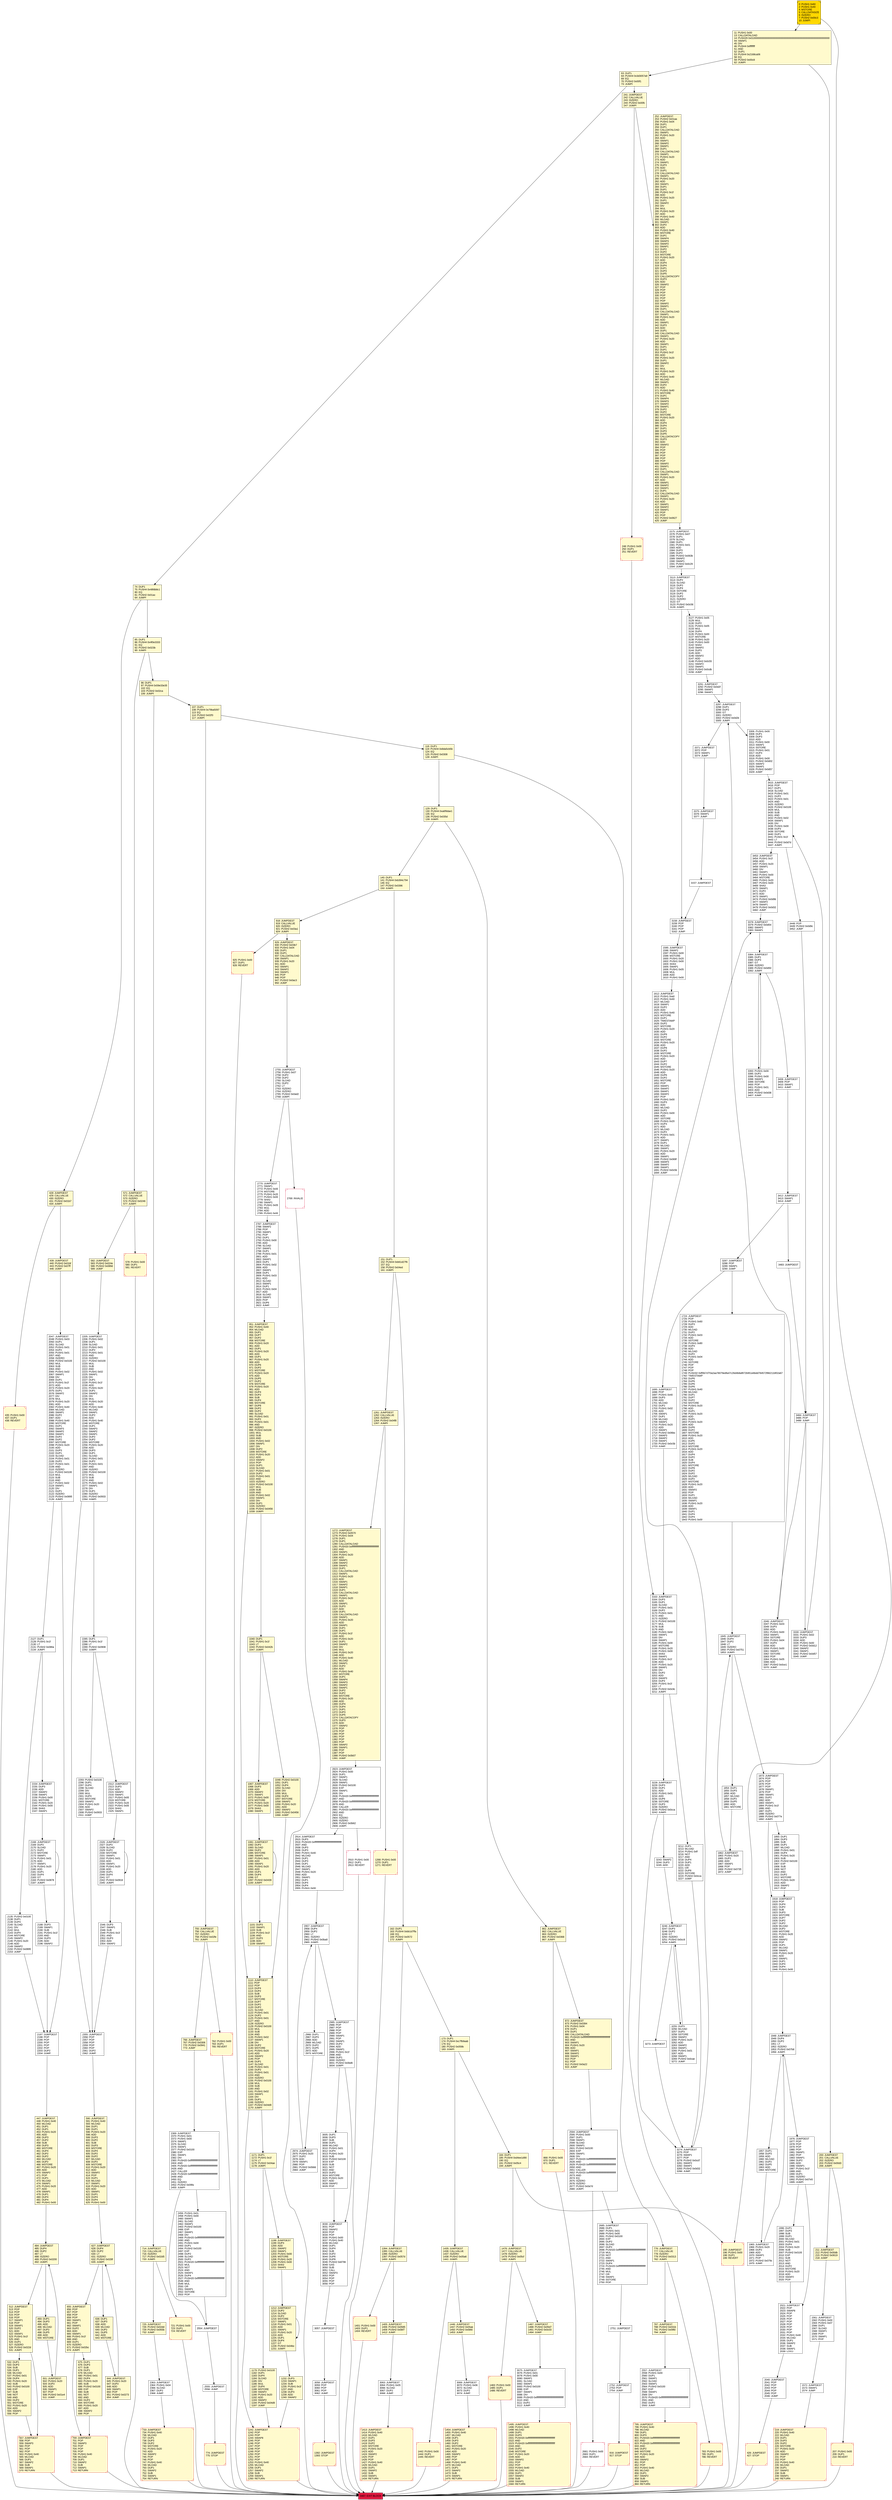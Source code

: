 digraph G {
bgcolor=transparent rankdir=UD;
node [shape=box style=filled color=black fillcolor=white fontname=arial fontcolor=black];
916 [label="916: JUMPDEST\l917: STOP\l" fillcolor=lemonchiffon shape=Msquare color=crimson ];
2456 [label="2456: PUSH1 0x01\l2458: PUSH1 0x00\l2460: SWAP1\l2461: SLOAD\l2462: SWAP1\l2463: PUSH2 0x0100\l2466: EXP\l2467: SWAP1\l2468: DIV\l2469: PUSH20 0xffffffffffffffffffffffffffffffffffffffff\l2490: AND\l2491: PUSH1 0x00\l2493: DUP1\l2494: PUSH2 0x0100\l2497: EXP\l2498: DUP2\l2499: SLOAD\l2500: DUP2\l2501: PUSH20 0xffffffffffffffffffffffffffffffffffffffff\l2522: MUL\l2523: NOT\l2524: AND\l2525: SWAP1\l2526: DUP4\l2527: PUSH20 0xffffffffffffffffffffffffffffffffffffffff\l2548: AND\l2549: MUL\l2550: OR\l2551: SWAP1\l2552: SSTORE\l2553: POP\l" ];
1179 [label="1179: PUSH2 0x0100\l1182: DUP1\l1183: DUP4\l1184: SLOAD\l1185: DIV\l1186: MUL\l1187: DUP4\l1188: MSTORE\l1189: SWAP2\l1190: PUSH1 0x20\l1192: ADD\l1193: SWAP2\l1194: PUSH2 0x04d9\l1197: JUMP\l" fillcolor=lemonchiffon ];
3228 [label="3228: JUMPDEST\l3229: DUP3\l3230: DUP1\l3231: ADD\l3232: PUSH1 0x01\l3234: ADD\l3235: DUP6\l3236: SSTORE\l3237: DUP3\l3238: ISZERO\l3239: PUSH2 0x0cca\l3242: JUMPI\l" ];
3063 [label="3063: JUMPDEST\l3064: PUSH1 0x05\l3066: SLOAD\l3067: DUP2\l3068: JUMP\l" ];
1442 [label="1442: PUSH1 0x00\l1444: DUP1\l1445: REVERT\l" fillcolor=lemonchiffon shape=Msquare color=crimson ];
3273 [label="3273: JUMPDEST\l" ];
2355 [label="2355: JUMPDEST\l2356: POP\l2357: POP\l2358: POP\l2359: POP\l2360: POP\l2361: DUP2\l2362: JUMP\l" ];
3453 [label="3453: JUMPDEST\l3454: PUSH1 0x1f\l3456: ADD\l3457: PUSH1 0x20\l3459: SWAP1\l3460: DIV\l3461: SWAP1\l3462: PUSH1 0x00\l3464: MSTORE\l3465: PUSH1 0x20\l3467: PUSH1 0x00\l3469: SHA3\l3470: SWAP1\l3471: DUP2\l3472: ADD\l3473: SWAP1\l3474: PUSH2 0x0d9b\l3477: SWAP2\l3478: SWAP1\l3479: PUSH2 0x0d32\l3482: JUMP\l" ];
3287 [label="3287: JUMPDEST\l3288: POP\l3289: SWAP1\l3290: JUMP\l" ];
1575 [label="1575: JUMPDEST\l1576: PUSH1 0x07\l1578: DUP1\l1579: SLOAD\l1580: DUP1\l1581: PUSH1 0x01\l1583: ADD\l1584: DUP3\l1585: DUP2\l1586: PUSH2 0x063b\l1589: SWAP2\l1590: SWAP1\l1591: PUSH2 0x0c29\l1594: JUMP\l" ];
2205 [label="2205: JUMPDEST\l2206: PUSH1 0x02\l2208: DUP1\l2209: SLOAD\l2210: PUSH1 0x01\l2212: DUP2\l2213: PUSH1 0x01\l2215: AND\l2216: ISZERO\l2217: PUSH2 0x0100\l2220: MUL\l2221: SUB\l2222: AND\l2223: PUSH1 0x02\l2225: SWAP1\l2226: DIV\l2227: DUP1\l2228: PUSH1 0x1f\l2230: ADD\l2231: PUSH1 0x20\l2233: DUP1\l2234: SWAP2\l2235: DIV\l2236: MUL\l2237: PUSH1 0x20\l2239: ADD\l2240: PUSH1 0x40\l2242: MLOAD\l2243: SWAP1\l2244: DUP2\l2245: ADD\l2246: PUSH1 0x40\l2248: MSTORE\l2249: DUP1\l2250: SWAP3\l2251: SWAP2\l2252: SWAP1\l2253: DUP2\l2254: DUP2\l2255: MSTORE\l2256: PUSH1 0x20\l2258: ADD\l2259: DUP3\l2260: DUP1\l2261: SLOAD\l2262: PUSH1 0x01\l2264: DUP2\l2265: PUSH1 0x01\l2267: AND\l2268: ISZERO\l2269: PUSH2 0x0100\l2272: MUL\l2273: SUB\l2274: AND\l2275: PUSH1 0x02\l2277: SWAP1\l2278: DIV\l2279: DUP1\l2280: ISZERO\l2281: PUSH2 0x0933\l2284: JUMPI\l" ];
447 [label="447: JUMPDEST\l448: PUSH1 0x40\l450: MLOAD\l451: DUP1\l452: DUP1\l453: PUSH1 0x20\l455: ADD\l456: DUP3\l457: DUP2\l458: SUB\l459: DUP3\l460: MSTORE\l461: DUP4\l462: DUP2\l463: DUP2\l464: MLOAD\l465: DUP2\l466: MSTORE\l467: PUSH1 0x20\l469: ADD\l470: SWAP2\l471: POP\l472: DUP1\l473: MLOAD\l474: SWAP1\l475: PUSH1 0x20\l477: ADD\l478: SWAP1\l479: DUP1\l480: DUP4\l481: DUP4\l482: PUSH1 0x00\l" fillcolor=lemonchiffon ];
435 [label="435: PUSH1 0x00\l437: DUP1\l438: REVERT\l" fillcolor=lemonchiffon shape=Msquare color=crimson ];
2312 [label="2312: JUMPDEST\l2313: DUP3\l2314: ADD\l2315: SWAP2\l2316: SWAP1\l2317: PUSH1 0x00\l2319: MSTORE\l2320: PUSH1 0x20\l2322: PUSH1 0x00\l2324: SHA3\l2325: SWAP1\l" ];
2346 [label="2346: DUP3\l2347: SWAP1\l2348: SUB\l2349: PUSH1 0x1f\l2351: AND\l2352: DUP3\l2353: ADD\l2354: SWAP2\l" ];
1272 [label="1272: JUMPDEST\l1273: PUSH2 0x0570\l1276: PUSH1 0x04\l1278: DUP1\l1279: DUP1\l1280: CALLDATALOAD\l1281: PUSH20 0xffffffffffffffffffffffffffffffffffffffff\l1302: AND\l1303: SWAP1\l1304: PUSH1 0x20\l1306: ADD\l1307: SWAP1\l1308: SWAP2\l1309: SWAP1\l1310: DUP1\l1311: CALLDATALOAD\l1312: SWAP1\l1313: PUSH1 0x20\l1315: ADD\l1316: SWAP1\l1317: SWAP2\l1318: SWAP1\l1319: DUP1\l1320: CALLDATALOAD\l1321: SWAP1\l1322: PUSH1 0x20\l1324: ADD\l1325: SWAP1\l1326: DUP3\l1327: ADD\l1328: DUP1\l1329: CALLDATALOAD\l1330: SWAP1\l1331: PUSH1 0x20\l1333: ADD\l1334: SWAP1\l1335: DUP1\l1336: DUP1\l1337: PUSH1 0x1f\l1339: ADD\l1340: PUSH1 0x20\l1342: DUP1\l1343: SWAP2\l1344: DIV\l1345: MUL\l1346: PUSH1 0x20\l1348: ADD\l1349: PUSH1 0x40\l1351: MLOAD\l1352: SWAP1\l1353: DUP2\l1354: ADD\l1355: PUSH1 0x40\l1357: MSTORE\l1358: DUP1\l1359: SWAP4\l1360: SWAP3\l1361: SWAP2\l1362: SWAP1\l1363: DUP2\l1364: DUP2\l1365: MSTORE\l1366: PUSH1 0x20\l1368: ADD\l1369: DUP4\l1370: DUP4\l1371: DUP1\l1372: DUP3\l1373: DUP5\l1374: CALLDATACOPY\l1375: DUP3\l1376: ADD\l1377: SWAP2\l1378: POP\l1379: POP\l1380: POP\l1381: POP\l1382: POP\l1383: POP\l1384: SWAP2\l1385: SWAP1\l1386: POP\l1387: POP\l1388: PUSH2 0x0b07\l1391: JUMP\l" fillcolor=lemonchiffon ];
3058 [label="3058: JUMPDEST\l3059: POP\l3060: POP\l3061: POP\l3062: JUMP\l" ];
2966 [label="2966: DUP1\l2967: DUP3\l2968: ADD\l2969: MLOAD\l2970: DUP2\l2971: DUP5\l2972: ADD\l2973: MSTORE\l" ];
140 [label="140: DUP1\l141: PUSH4 0xb394c794\l146: EQ\l147: PUSH2 0x0396\l150: JUMPI\l" fillcolor=lemonchiffon ];
1948 [label="1948: JUMPDEST\l1949: DUP4\l1950: DUP2\l1951: LT\l1952: ISZERO\l1953: PUSH2 0x07b8\l1956: JUMPI\l" ];
3330 [label="3330: JUMPDEST\l3331: PUSH1 0x02\l3333: DUP3\l3334: ADD\l3335: PUSH1 0x00\l3337: PUSH2 0x0d12\l3340: SWAP2\l3341: SWAP1\l3342: PUSH2 0x0d57\l3345: JUMP\l" ];
1454 [label="1454: JUMPDEST\l1455: PUSH1 0x40\l1457: MLOAD\l1458: DUP1\l1459: DUP3\l1460: DUP2\l1461: MSTORE\l1462: PUSH1 0x20\l1464: ADD\l1465: SWAP2\l1466: POP\l1467: POP\l1468: PUSH1 0x40\l1470: MLOAD\l1471: DUP1\l1472: SWAP2\l1473: SUB\l1474: SWAP1\l1475: RETURN\l" fillcolor=lemonchiffon shape=Msquare color=crimson ];
532 [label="532: DUP1\l533: DUP3\l534: SUB\l535: DUP1\l536: MLOAD\l537: PUSH1 0x01\l539: DUP4\l540: PUSH1 0x20\l542: SUB\l543: PUSH2 0x0100\l546: EXP\l547: SUB\l548: NOT\l549: AND\l550: DUP2\l551: MSTORE\l552: PUSH1 0x20\l554: ADD\l555: SWAP2\l556: POP\l" fillcolor=lemonchiffon ];
2047 [label="2047: JUMPDEST\l2048: PUSH1 0x03\l2050: DUP1\l2051: SLOAD\l2052: PUSH1 0x01\l2054: DUP2\l2055: PUSH1 0x01\l2057: AND\l2058: ISZERO\l2059: PUSH2 0x0100\l2062: MUL\l2063: SUB\l2064: AND\l2065: PUSH1 0x02\l2067: SWAP1\l2068: DIV\l2069: DUP1\l2070: PUSH1 0x1f\l2072: ADD\l2073: PUSH1 0x20\l2075: DUP1\l2076: SWAP2\l2077: DIV\l2078: MUL\l2079: PUSH1 0x20\l2081: ADD\l2082: PUSH1 0x40\l2084: MLOAD\l2085: SWAP1\l2086: DUP2\l2087: ADD\l2088: PUSH1 0x40\l2090: MSTORE\l2091: DUP1\l2092: SWAP3\l2093: SWAP2\l2094: SWAP1\l2095: DUP2\l2096: DUP2\l2097: MSTORE\l2098: PUSH1 0x20\l2100: ADD\l2101: DUP3\l2102: DUP1\l2103: SLOAD\l2104: PUSH1 0x01\l2106: DUP2\l2107: PUSH1 0x01\l2109: AND\l2110: ISZERO\l2111: PUSH2 0x0100\l2114: MUL\l2115: SUB\l2116: AND\l2117: PUSH1 0x02\l2119: SWAP1\l2120: DIV\l2121: DUP1\l2122: ISZERO\l2123: PUSH2 0x0895\l2126: JUMPI\l" ];
1965 [label="1965: JUMPDEST\l1966: PUSH1 0x20\l1968: DUP2\l1969: ADD\l1970: SWAP1\l1971: POP\l1972: PUSH2 0x079c\l1975: JUMP\l" ];
3212 [label="3212: DUP1\l3213: MLOAD\l3214: PUSH1 0xff\l3216: NOT\l3217: AND\l3218: DUP4\l3219: DUP1\l3220: ADD\l3221: OR\l3222: DUP6\l3223: SSTORE\l3224: PUSH2 0x0cca\l3227: JUMP\l" ];
700 [label="700: JUMPDEST\l701: POP\l702: SWAP3\l703: POP\l704: POP\l705: POP\l706: PUSH1 0x40\l708: MLOAD\l709: DUP1\l710: SWAP2\l711: SUB\l712: SWAP1\l713: RETURN\l" fillcolor=lemonchiffon shape=Msquare color=crimson ];
1957 [label="1957: DUP1\l1958: DUP3\l1959: ADD\l1960: MLOAD\l1961: DUP2\l1962: DUP5\l1963: ADD\l1964: MSTORE\l" ];
3243 [label="3243: SWAP2\l3244: DUP3\l3245: ADD\l" ];
1405 [label="1405: JUMPDEST\l1406: PUSH2 0x0585\l1409: PUSH2 0x0bf7\l1412: JUMP\l" fillcolor=lemonchiffon ];
252 [label="252: JUMPDEST\l253: PUSH2 0x01aa\l256: PUSH1 0x04\l258: DUP1\l259: DUP1\l260: CALLDATALOAD\l261: SWAP1\l262: PUSH1 0x20\l264: ADD\l265: SWAP1\l266: SWAP2\l267: SWAP1\l268: DUP1\l269: CALLDATALOAD\l270: SWAP1\l271: PUSH1 0x20\l273: ADD\l274: SWAP1\l275: DUP3\l276: ADD\l277: DUP1\l278: CALLDATALOAD\l279: SWAP1\l280: PUSH1 0x20\l282: ADD\l283: SWAP1\l284: DUP1\l285: DUP1\l286: PUSH1 0x1f\l288: ADD\l289: PUSH1 0x20\l291: DUP1\l292: SWAP2\l293: DIV\l294: MUL\l295: PUSH1 0x20\l297: ADD\l298: PUSH1 0x40\l300: MLOAD\l301: SWAP1\l302: DUP2\l303: ADD\l304: PUSH1 0x40\l306: MSTORE\l307: DUP1\l308: SWAP4\l309: SWAP3\l310: SWAP2\l311: SWAP1\l312: DUP2\l313: DUP2\l314: MSTORE\l315: PUSH1 0x20\l317: ADD\l318: DUP4\l319: DUP4\l320: DUP1\l321: DUP3\l322: DUP5\l323: CALLDATACOPY\l324: DUP3\l325: ADD\l326: SWAP2\l327: POP\l328: POP\l329: POP\l330: POP\l331: POP\l332: POP\l333: SWAP2\l334: SWAP1\l335: DUP1\l336: CALLDATALOAD\l337: SWAP1\l338: PUSH1 0x20\l340: ADD\l341: SWAP1\l342: DUP3\l343: ADD\l344: DUP1\l345: CALLDATALOAD\l346: SWAP1\l347: PUSH1 0x20\l349: ADD\l350: SWAP1\l351: DUP1\l352: DUP1\l353: PUSH1 0x1f\l355: ADD\l356: PUSH1 0x20\l358: DUP1\l359: SWAP2\l360: DIV\l361: MUL\l362: PUSH1 0x20\l364: ADD\l365: PUSH1 0x40\l367: MLOAD\l368: SWAP1\l369: DUP2\l370: ADD\l371: PUSH1 0x40\l373: MSTORE\l374: DUP1\l375: SWAP4\l376: SWAP3\l377: SWAP2\l378: SWAP1\l379: DUP2\l380: DUP2\l381: MSTORE\l382: PUSH1 0x20\l384: ADD\l385: DUP4\l386: DUP4\l387: DUP1\l388: DUP3\l389: DUP5\l390: CALLDATACOPY\l391: DUP3\l392: ADD\l393: SWAP2\l394: POP\l395: POP\l396: POP\l397: POP\l398: POP\l399: POP\l400: SWAP2\l401: SWAP1\l402: DUP1\l403: CALLDATALOAD\l404: SWAP1\l405: PUSH1 0x20\l407: ADD\l408: SWAP1\l409: SWAP2\l410: SWAP1\l411: DUP1\l412: CALLDATALOAD\l413: SWAP1\l414: PUSH1 0x20\l416: ADD\l417: SWAP1\l418: SWAP2\l419: SWAP1\l420: POP\l421: POP\l422: PUSH2 0x0627\l425: JUMP\l" fillcolor=lemonchiffon ];
3274 [label="3274: JUMPDEST\l3275: POP\l3276: SWAP1\l3277: POP\l3278: PUSH2 0x0cd7\l3281: SWAP2\l3282: SWAP1\l3283: PUSH2 0x0d32\l3286: JUMP\l" ];
918 [label="918: JUMPDEST\l919: CALLVALUE\l920: ISZERO\l921: PUSH2 0x03a1\l924: JUMPI\l" fillcolor=lemonchiffon ];
1873 [label="1873: JUMPDEST\l1874: POP\l1875: POP\l1876: POP\l1877: POP\l1878: SWAP1\l1879: POP\l1880: SWAP1\l1881: DUP2\l1882: ADD\l1883: SWAP1\l1884: PUSH1 0x1f\l1886: AND\l1887: DUP1\l1888: ISZERO\l1889: PUSH2 0x077e\l1892: JUMPI\l" ];
1067 [label="1067: JUMPDEST\l1068: DUP3\l1069: ADD\l1070: SWAP2\l1071: SWAP1\l1072: PUSH1 0x00\l1074: MSTORE\l1075: PUSH1 0x20\l1077: PUSH1 0x00\l1079: SHA3\l1080: SWAP1\l" fillcolor=lemonchiffon ];
439 [label="439: JUMPDEST\l440: PUSH2 0x01bf\l443: PUSH2 0x07ff\l446: JUMP\l" fillcolor=lemonchiffon ];
118 [label="118: DUP1\l119: PUSH4 0x8da5cb5b\l124: EQ\l125: PUSH2 0x0308\l128: JUMPI\l" fillcolor=lemonchiffon ];
655 [label="655: JUMPDEST\l656: POP\l657: POP\l658: POP\l659: POP\l660: SWAP1\l661: POP\l662: SWAP1\l663: DUP2\l664: ADD\l665: SWAP1\l666: PUSH1 0x1f\l668: AND\l669: DUP1\l670: ISZERO\l671: PUSH2 0x02bc\l674: JUMPI\l" fillcolor=lemonchiffon ];
1048 [label="1048: PUSH2 0x0100\l1051: DUP1\l1052: DUP4\l1053: SLOAD\l1054: DIV\l1055: MUL\l1056: DUP4\l1057: MSTORE\l1058: SWAP2\l1059: PUSH1 0x20\l1061: ADD\l1062: SWAP2\l1063: PUSH2 0x0456\l1066: JUMP\l" fillcolor=lemonchiffon ];
1413 [label="1413: JUMPDEST\l1414: PUSH1 0x40\l1416: MLOAD\l1417: DUP1\l1418: DUP3\l1419: DUP2\l1420: MSTORE\l1421: PUSH1 0x20\l1423: ADD\l1424: SWAP2\l1425: POP\l1426: POP\l1427: PUSH1 0x40\l1429: MLOAD\l1430: DUP1\l1431: SWAP2\l1432: SUB\l1433: SWAP1\l1434: RETURN\l" fillcolor=lemonchiffon shape=Msquare color=crimson ];
872 [label="872: JUMPDEST\l873: PUSH2 0x0394\l876: PUSH1 0x04\l878: DUP1\l879: DUP1\l880: CALLDATALOAD\l881: PUSH20 0xffffffffffffffffffffffffffffffffffffffff\l902: AND\l903: SWAP1\l904: PUSH1 0x20\l906: ADD\l907: SWAP1\l908: SWAP2\l909: SWAP1\l910: POP\l911: POP\l912: PUSH2 0x0a22\l915: JUMP\l" fillcolor=lemonchiffon ];
2554 [label="2554: JUMPDEST\l" ];
925 [label="925: PUSH1 0x00\l927: DUP1\l928: REVERT\l" fillcolor=lemonchiffon shape=Msquare color=crimson ];
3057 [label="3057: JUMPDEST\l" ];
426 [label="426: JUMPDEST\l427: STOP\l" fillcolor=lemonchiffon shape=Msquare color=crimson ];
3163 [label="3163: JUMPDEST\l3164: DUP3\l3165: DUP1\l3166: SLOAD\l3167: PUSH1 0x01\l3169: DUP2\l3170: PUSH1 0x01\l3172: AND\l3173: ISZERO\l3174: PUSH2 0x0100\l3177: MUL\l3178: SUB\l3179: AND\l3180: PUSH1 0x02\l3182: SWAP1\l3183: DIV\l3184: SWAP1\l3185: PUSH1 0x00\l3187: MSTORE\l3188: PUSH1 0x20\l3190: PUSH1 0x00\l3192: SHA3\l3193: SWAP1\l3194: PUSH1 0x1f\l3196: ADD\l3197: PUSH1 0x20\l3199: SWAP1\l3200: DIV\l3201: DUP2\l3202: ADD\l3203: SWAP3\l3204: DUP3\l3205: PUSH1 0x1f\l3207: LT\l3208: PUSH2 0x0c9c\l3211: JUMPI\l" ];
1724 [label="1724: JUMPDEST\l1725: POP\l1726: PUSH1 0x60\l1728: DUP3\l1729: ADD\l1730: MLOAD\l1731: DUP2\l1732: PUSH1 0x03\l1734: ADD\l1735: SSTORE\l1736: PUSH1 0x80\l1738: DUP3\l1739: ADD\l1740: MLOAD\l1741: DUP2\l1742: PUSH1 0x04\l1744: ADD\l1745: SSTORE\l1746: POP\l1747: POP\l1748: POP\l1749: PUSH32 0xff0b7cf70a2aa78079edfa47c26d4b8af872b951e6bdd784572f86211bf02a67\l1782: TIMESTAMP\l1783: DUP6\l1784: DUP6\l1785: DUP6\l1786: DUP6\l1787: PUSH1 0x40\l1789: MLOAD\l1790: DUP1\l1791: DUP7\l1792: DUP2\l1793: MSTORE\l1794: PUSH1 0x20\l1796: ADD\l1797: DUP1\l1798: PUSH1 0x20\l1800: ADD\l1801: DUP1\l1802: PUSH1 0x20\l1804: ADD\l1805: DUP6\l1806: DUP2\l1807: MSTORE\l1808: PUSH1 0x20\l1810: ADD\l1811: DUP5\l1812: DUP2\l1813: MSTORE\l1814: PUSH1 0x20\l1816: ADD\l1817: DUP4\l1818: DUP2\l1819: SUB\l1820: DUP4\l1821: MSTORE\l1822: DUP8\l1823: DUP2\l1824: DUP2\l1825: MLOAD\l1826: DUP2\l1827: MSTORE\l1828: PUSH1 0x20\l1830: ADD\l1831: SWAP2\l1832: POP\l1833: DUP1\l1834: MLOAD\l1835: SWAP1\l1836: PUSH1 0x20\l1838: ADD\l1839: SWAP1\l1840: DUP1\l1841: DUP4\l1842: DUP4\l1843: PUSH1 0x00\l" ];
725 [label="725: JUMPDEST\l726: PUSH2 0x02dd\l729: PUSH2 0x093b\l732: JUMP\l" fillcolor=lemonchiffon ];
63 [label="63: DUP1\l64: PUSH4 0x3d3057a9\l69: EQ\l70: PUSH2 0x00f1\l73: JUMPI\l" fillcolor=lemonchiffon ];
107 [label="107: DUP1\l108: PUSH4 0x79ba5097\l113: EQ\l114: PUSH2 0x02f3\l117: JUMPI\l" fillcolor=lemonchiffon ];
795 [label="795: JUMPDEST\l796: PUSH1 0x40\l798: MLOAD\l799: DUP1\l800: DUP3\l801: PUSH20 0xffffffffffffffffffffffffffffffffffffffff\l822: AND\l823: PUSH20 0xffffffffffffffffffffffffffffffffffffffff\l844: AND\l845: DUP2\l846: MSTORE\l847: PUSH1 0x20\l849: ADD\l850: SWAP2\l851: POP\l852: POP\l853: PUSH1 0x40\l855: MLOAD\l856: DUP1\l857: SWAP2\l858: SUB\l859: SWAP1\l860: RETURN\l" fillcolor=lemonchiffon shape=Msquare color=crimson ];
2021 [label="2021: JUMPDEST\l2022: POP\l2023: SWAP8\l2024: POP\l2025: POP\l2026: POP\l2027: POP\l2028: POP\l2029: POP\l2030: POP\l2031: POP\l2032: PUSH1 0x40\l2034: MLOAD\l2035: DUP1\l2036: SWAP2\l2037: SUB\l2038: SWAP1\l2039: LOG1\l" ];
3297 [label="3297: JUMPDEST\l3298: DUP1\l3299: DUP3\l3300: GT\l3301: ISZERO\l3302: PUSH2 0x0d2b\l3305: JUMPI\l" ];
2168 [label="2168: JUMPDEST\l2169: DUP2\l2170: SLOAD\l2171: DUP2\l2172: MSTORE\l2173: SWAP1\l2174: PUSH1 0x01\l2176: ADD\l2177: SWAP1\l2178: PUSH1 0x20\l2180: ADD\l2181: DUP1\l2182: DUP4\l2183: GT\l2184: PUSH2 0x0878\l2187: JUMPI\l" ];
3346 [label="3346: JUMPDEST\l3347: PUSH1 0x03\l3349: DUP3\l3350: ADD\l3351: PUSH1 0x00\l3353: SWAP1\l3354: SSTORE\l3355: PUSH1 0x04\l3357: DUP3\l3358: ADD\l3359: PUSH1 0x00\l3361: SWAP1\l3362: SSTORE\l3363: POP\l3364: PUSH1 0x05\l3366: ADD\l3367: PUSH2 0x0ce1\l3370: JUMP\l" ];
1918 [label="1918: JUMPDEST\l1919: POP\l1920: DUP4\l1921: DUP2\l1922: SUB\l1923: DUP3\l1924: MSTORE\l1925: DUP7\l1926: DUP2\l1927: DUP2\l1928: MLOAD\l1929: DUP2\l1930: MSTORE\l1931: PUSH1 0x20\l1933: ADD\l1934: SWAP2\l1935: POP\l1936: DUP1\l1937: MLOAD\l1938: SWAP1\l1939: PUSH1 0x20\l1941: ADD\l1942: SWAP1\l1943: DUP1\l1944: DUP4\l1945: DUP4\l1946: PUSH1 0x00\l" ];
2787 [label="2787: JUMPDEST\l2788: SWAP2\l2789: POP\l2790: SWAP1\l2791: POP\l2792: DUP1\l2793: PUSH1 0x00\l2795: ADD\l2796: SLOAD\l2797: SWAP1\l2798: DUP1\l2799: PUSH1 0x01\l2801: ADD\l2802: SWAP1\l2803: DUP1\l2804: PUSH1 0x02\l2806: ADD\l2807: SWAP1\l2808: DUP1\l2809: PUSH1 0x03\l2811: ADD\l2812: SLOAD\l2813: SWAP1\l2814: DUP1\l2815: PUSH1 0x04\l2817: ADD\l2818: SLOAD\l2819: SWAP1\l2820: POP\l2821: DUP6\l2822: JUMP\l" ];
1171 [label="1171: DUP1\l1172: PUSH1 0x1f\l1174: LT\l1175: PUSH2 0x04ae\l1178: JUMPI\l" fillcolor=lemonchiffon ];
1268 [label="1268: PUSH1 0x00\l1270: DUP1\l1271: REVERT\l" fillcolor=lemonchiffon shape=Msquare color=crimson ];
787 [label="787: JUMPDEST\l788: PUSH2 0x031b\l791: PUSH2 0x09fd\l794: JUMP\l" fillcolor=lemonchiffon ];
3483 [label="3483: JUMPDEST\l" ];
776 [label="776: JUMPDEST\l777: CALLVALUE\l778: ISZERO\l779: PUSH2 0x0313\l782: JUMPI\l" fillcolor=lemonchiffon ];
1561 [label="1561: JUMPDEST\l1562: PUSH1 0x00\l1564: PUSH1 0x07\l1566: DUP1\l1567: SLOAD\l1568: SWAP1\l1569: POP\l1570: SWAP1\l1571: POP\l" ];
501 [label="501: JUMPDEST\l502: PUSH1 0x20\l504: DUP2\l505: ADD\l506: SWAP1\l507: POP\l508: PUSH2 0x01e4\l511: JUMP\l" fillcolor=lemonchiffon ];
248 [label="248: PUSH1 0x00\l250: DUP1\l251: REVERT\l" fillcolor=lemonchiffon shape=Msquare color=crimson ];
762 [label="762: PUSH1 0x00\l764: DUP1\l765: REVERT\l" fillcolor=lemonchiffon shape=Msquare color=crimson ];
766 [label="766: JUMPDEST\l767: PUSH2 0x0306\l770: PUSH2 0x0941\l773: JUMP\l" fillcolor=lemonchiffon ];
0 [label="0: PUSH1 0x60\l2: PUSH1 0x40\l4: MSTORE\l5: CALLDATASIZE\l6: ISZERO\l7: PUSH2 0x00c3\l10: JUMPI\l" fillcolor=lemonchiffon shape=Msquare fillcolor=gold ];
3384 [label="3384: JUMPDEST\l3385: DUP1\l3386: DUP3\l3387: GT\l3388: ISZERO\l3389: PUSH2 0x0d50\l3392: JUMPI\l" ];
1695 [label="1695: JUMPDEST\l1696: POP\l1697: PUSH1 0x40\l1699: DUP3\l1700: ADD\l1701: MLOAD\l1702: DUP2\l1703: PUSH1 0x02\l1705: ADD\l1706: SWAP1\l1707: DUP1\l1708: MLOAD\l1709: SWAP1\l1710: PUSH1 0x20\l1712: ADD\l1713: SWAP1\l1714: PUSH2 0x06bc\l1717: SWAP3\l1718: SWAP2\l1719: SWAP1\l1720: PUSH2 0x0c5b\l1723: JUMP\l" ];
2285 [label="2285: DUP1\l2286: PUSH1 0x1f\l2288: LT\l2289: PUSH2 0x0908\l2292: JUMPI\l" ];
2823 [label="2823: JUMPDEST\l2824: PUSH1 0x00\l2826: DUP1\l2827: SWAP1\l2828: SLOAD\l2829: SWAP1\l2830: PUSH2 0x0100\l2833: EXP\l2834: SWAP1\l2835: DIV\l2836: PUSH20 0xffffffffffffffffffffffffffffffffffffffff\l2857: AND\l2858: PUSH20 0xffffffffffffffffffffffffffffffffffffffff\l2879: AND\l2880: CALLER\l2881: PUSH20 0xffffffffffffffffffffffffffffffffffffffff\l2902: AND\l2903: EQ\l2904: ISZERO\l2905: ISZERO\l2906: PUSH2 0x0b62\l2909: JUMPI\l" ];
211 [label="211: JUMPDEST\l212: PUSH2 0x00db\l215: PUSH2 0x0619\l218: JUMP\l" fillcolor=lemonchiffon ];
219 [label="219: JUMPDEST\l220: PUSH1 0x40\l222: MLOAD\l223: DUP1\l224: DUP3\l225: DUP2\l226: MSTORE\l227: PUSH1 0x20\l229: ADD\l230: SWAP2\l231: POP\l232: POP\l233: PUSH1 0x40\l235: MLOAD\l236: DUP1\l237: SWAP2\l238: SUB\l239: SWAP1\l240: RETURN\l" fillcolor=lemonchiffon shape=Msquare color=crimson ];
1483 [label="1483: PUSH1 0x00\l1485: DUP1\l1486: REVERT\l" fillcolor=lemonchiffon shape=Msquare color=crimson ];
2127 [label="2127: DUP1\l2128: PUSH1 0x1f\l2130: LT\l2131: PUSH2 0x086a\l2134: JUMPI\l" ];
951 [label="951: JUMPDEST\l952: PUSH1 0x40\l954: MLOAD\l955: DUP1\l956: DUP7\l957: DUP2\l958: MSTORE\l959: PUSH1 0x20\l961: ADD\l962: DUP1\l963: PUSH1 0x20\l965: ADD\l966: DUP1\l967: PUSH1 0x20\l969: ADD\l970: DUP6\l971: DUP2\l972: MSTORE\l973: PUSH1 0x20\l975: ADD\l976: DUP5\l977: DUP2\l978: MSTORE\l979: PUSH1 0x20\l981: ADD\l982: DUP4\l983: DUP2\l984: SUB\l985: DUP4\l986: MSTORE\l987: DUP8\l988: DUP2\l989: DUP2\l990: SLOAD\l991: PUSH1 0x01\l993: DUP2\l994: PUSH1 0x01\l996: AND\l997: ISZERO\l998: PUSH2 0x0100\l1001: MUL\l1002: SUB\l1003: AND\l1004: PUSH1 0x02\l1006: SWAP1\l1007: DIV\l1008: DUP2\l1009: MSTORE\l1010: PUSH1 0x20\l1012: ADD\l1013: SWAP2\l1014: POP\l1015: DUP1\l1016: SLOAD\l1017: PUSH1 0x01\l1019: DUP2\l1020: PUSH1 0x01\l1022: AND\l1023: ISZERO\l1024: PUSH2 0x0100\l1027: MUL\l1028: SUB\l1029: AND\l1030: PUSH1 0x02\l1032: SWAP1\l1033: DIV\l1034: DUP1\l1035: ISZERO\l1036: PUSH2 0x0456\l1039: JUMPI\l" fillcolor=lemonchiffon ];
3069 [label="3069: JUMPDEST\l3070: PUSH1 0x06\l3072: SLOAD\l3073: DUP2\l3074: JUMP\l" ];
3255 [label="3255: DUP3\l3256: MLOAD\l3257: DUP3\l3258: SSTORE\l3259: SWAP2\l3260: PUSH1 0x20\l3262: ADD\l3263: SWAP2\l3264: SWAP1\l3265: PUSH1 0x01\l3267: ADD\l3268: SWAP1\l3269: PUSH2 0x0cae\l3272: JUMP\l" ];
207 [label="207: PUSH1 0x00\l209: DUP1\l210: REVERT\l" fillcolor=lemonchiffon shape=Msquare color=crimson ];
733 [label="733: JUMPDEST\l734: PUSH1 0x40\l736: MLOAD\l737: DUP1\l738: DUP3\l739: DUP2\l740: MSTORE\l741: PUSH1 0x20\l743: ADD\l744: SWAP2\l745: POP\l746: POP\l747: PUSH1 0x40\l749: MLOAD\l750: DUP1\l751: SWAP2\l752: SUB\l753: SWAP1\l754: RETURN\l" fillcolor=lemonchiffon shape=Msquare color=crimson ];
1893 [label="1893: DUP1\l1894: DUP3\l1895: SUB\l1896: DUP1\l1897: MLOAD\l1898: PUSH1 0x01\l1900: DUP4\l1901: PUSH1 0x20\l1903: SUB\l1904: PUSH2 0x0100\l1907: EXP\l1908: SUB\l1909: NOT\l1910: AND\l1911: DUP2\l1912: MSTORE\l1913: PUSH1 0x20\l1915: ADD\l1916: SWAP2\l1917: POP\l" ];
2769 [label="2769: INVALID\l" shape=Msquare color=crimson ];
493 [label="493: DUP1\l494: DUP3\l495: ADD\l496: MLOAD\l497: DUP2\l498: DUP5\l499: ADD\l500: MSTORE\l" fillcolor=lemonchiffon ];
721 [label="721: PUSH1 0x00\l723: DUP1\l724: REVERT\l" fillcolor=lemonchiffon shape=Msquare color=crimson ];
2154 [label="2154: JUMPDEST\l2155: DUP3\l2156: ADD\l2157: SWAP2\l2158: SWAP1\l2159: PUSH1 0x00\l2161: MSTORE\l2162: PUSH1 0x20\l2164: PUSH1 0x00\l2166: SHA3\l2167: SWAP1\l" ];
2985 [label="2985: JUMPDEST\l2986: POP\l2987: POP\l2988: POP\l2989: POP\l2990: SWAP1\l2991: POP\l2992: SWAP1\l2993: DUP2\l2994: ADD\l2995: SWAP1\l2996: PUSH1 0x1f\l2998: AND\l2999: DUP1\l3000: ISZERO\l3001: PUSH2 0x0bd6\l3004: JUMPI\l" ];
2685 [label="2685: JUMPDEST\l2686: DUP1\l2687: PUSH1 0x01\l2689: PUSH1 0x00\l2691: PUSH2 0x0100\l2694: EXP\l2695: DUP2\l2696: SLOAD\l2697: DUP2\l2698: PUSH20 0xffffffffffffffffffffffffffffffffffffffff\l2719: MUL\l2720: NOT\l2721: AND\l2722: SWAP1\l2723: DUP4\l2724: PUSH20 0xffffffffffffffffffffffffffffffffffffffff\l2745: AND\l2746: MUL\l2747: OR\l2748: SWAP1\l2749: SSTORE\l2750: POP\l" ];
2751 [label="2751: JUMPDEST\l" ];
1101 [label="1101: DUP3\l1102: SWAP1\l1103: SUB\l1104: PUSH1 0x1f\l1106: AND\l1107: DUP3\l1108: ADD\l1109: SWAP2\l" fillcolor=lemonchiffon ];
3393 [label="3393: PUSH1 0x00\l3395: DUP2\l3396: PUSH1 0x00\l3398: SWAP1\l3399: SSTORE\l3400: POP\l3401: PUSH1 0x01\l3403: ADD\l3404: PUSH2 0x0d38\l3407: JUMP\l" ];
929 [label="929: JUMPDEST\l930: PUSH2 0x03b7\l933: PUSH1 0x04\l935: DUP1\l936: DUP1\l937: CALLDATALOAD\l938: SWAP1\l939: PUSH1 0x20\l941: ADD\l942: SWAP1\l943: SWAP2\l944: SWAP1\l945: POP\l946: POP\l947: PUSH2 0x0ac3\l950: JUMP\l" fillcolor=lemonchiffon ];
3408 [label="3408: JUMPDEST\l3409: POP\l3410: SWAP1\l3411: JUMP\l" ];
1261 [label="1261: JUMPDEST\l1262: CALLVALUE\l1263: ISZERO\l1264: PUSH2 0x04f8\l1267: JUMPI\l" fillcolor=lemonchiffon ];
3378 [label="3378: JUMPDEST\l3379: PUSH2 0x0d54\l3382: SWAP2\l3383: SWAP1\l" ];
1446 [label="1446: JUMPDEST\l1447: PUSH2 0x05ae\l1450: PUSH2 0x0bfd\l1453: JUMP\l" fillcolor=lemonchiffon ];
1495 [label="1495: JUMPDEST\l1496: PUSH1 0x40\l1498: MLOAD\l1499: DUP1\l1500: DUP3\l1501: PUSH20 0xffffffffffffffffffffffffffffffffffffffff\l1522: AND\l1523: PUSH20 0xffffffffffffffffffffffffffffffffffffffff\l1544: AND\l1545: DUP2\l1546: MSTORE\l1547: PUSH1 0x20\l1549: ADD\l1550: SWAP2\l1551: POP\l1552: POP\l1553: PUSH1 0x40\l1555: MLOAD\l1556: DUP1\l1557: SWAP2\l1558: SUB\l1559: SWAP1\l1560: RETURN\l" fillcolor=lemonchiffon shape=Msquare color=crimson ];
714 [label="714: JUMPDEST\l715: CALLVALUE\l716: ISZERO\l717: PUSH2 0x02d5\l720: JUMPI\l" fillcolor=lemonchiffon ];
200 [label="200: JUMPDEST\l201: CALLVALUE\l202: ISZERO\l203: PUSH2 0x00d3\l206: JUMPI\l" fillcolor=lemonchiffon ];
2914 [label="2914: JUMPDEST\l2915: DUP3\l2916: PUSH20 0xffffffffffffffffffffffffffffffffffffffff\l2937: AND\l2938: DUP3\l2939: DUP3\l2940: PUSH1 0x40\l2942: MLOAD\l2943: DUP1\l2944: DUP3\l2945: DUP1\l2946: MLOAD\l2947: SWAP1\l2948: PUSH1 0x20\l2950: ADD\l2951: SWAP1\l2952: DUP1\l2953: DUP4\l2954: DUP4\l2955: PUSH1 0x00\l" ];
3113 [label="3113: JUMPDEST\l3114: DUP2\l3115: SLOAD\l3116: DUP2\l3117: DUP4\l3118: SSTORE\l3119: DUP2\l3120: DUP2\l3121: ISZERO\l3122: GT\l3123: PUSH2 0x0c56\l3126: JUMPI\l" ];
1572 [label="1572: JUMPDEST\l1573: SWAP1\l1574: JUMP\l" ];
774 [label="774: JUMPDEST\l775: STOP\l" fillcolor=lemonchiffon shape=Msquare color=crimson ];
173 [label="173: DUP1\l174: PUSH4 0xc7fb9aab\l179: EQ\l180: PUSH2 0x059b\l183: JUMPI\l" fillcolor=lemonchiffon ];
3415 [label="3415: JUMPDEST\l3416: POP\l3417: DUP1\l3418: SLOAD\l3419: PUSH1 0x01\l3421: DUP2\l3422: PUSH1 0x01\l3424: AND\l3425: ISZERO\l3426: PUSH2 0x0100\l3429: MUL\l3430: SUB\l3431: AND\l3432: PUSH1 0x02\l3434: SWAP1\l3435: DIV\l3436: PUSH1 0x00\l3438: DUP3\l3439: SSTORE\l3440: DUP1\l3441: PUSH1 0x1f\l3443: LT\l3444: PUSH2 0x0d7d\l3447: JUMPI\l" ];
3030 [label="3030: JUMPDEST\l3031: POP\l3032: SWAP2\l3033: POP\l3034: POP\l3035: PUSH1 0x00\l3037: PUSH1 0x40\l3039: MLOAD\l3040: DUP1\l3041: DUP4\l3042: SUB\l3043: DUP2\l3044: DUP6\l3045: DUP8\l3046: PUSH2 0x8796\l3049: GAS\l3050: SUB\l3051: CALL\l3052: SWAP3\l3053: POP\l3054: POP\l3055: POP\l3056: POP\l" ];
3246 [label="3246: JUMPDEST\l3247: DUP3\l3248: DUP2\l3249: GT\l3250: ISZERO\l3251: PUSH2 0x0cc9\l3254: JUMPI\l" ];
3157 [label="3157: JUMPDEST\l" ];
484 [label="484: JUMPDEST\l485: DUP4\l486: DUP2\l487: LT\l488: ISZERO\l489: PUSH2 0x0200\l492: JUMPI\l" fillcolor=lemonchiffon ];
3375 [label="3375: JUMPDEST\l3376: SWAP1\l3377: JUMP\l" ];
11 [label="11: PUSH1 0x00\l13: CALLDATALOAD\l14: PUSH29 0x0100000000000000000000000000000000000000000000000000000000\l44: SWAP1\l45: DIV\l46: PUSH4 0xffffffff\l51: AND\l52: DUP1\l53: PUSH4 0x2168ca06\l58: EQ\l59: PUSH2 0x00c8\l62: JUMPI\l" fillcolor=lemonchiffon ];
3487 [label="3487: EXIT BLOCK\l" fillcolor=crimson ];
3075 [label="3075: JUMPDEST\l3076: PUSH1 0x01\l3078: PUSH1 0x00\l3080: SWAP1\l3081: SLOAD\l3082: SWAP1\l3083: PUSH2 0x0100\l3086: EXP\l3087: SWAP1\l3088: DIV\l3089: PUSH20 0xffffffffffffffffffffffffffffffffffffffff\l3110: AND\l3111: DUP2\l3112: JUMP\l" ];
1487 [label="1487: JUMPDEST\l1488: PUSH2 0x05d7\l1491: PUSH2 0x0c03\l1494: JUMP\l" fillcolor=lemonchiffon ];
2197 [label="2197: JUMPDEST\l2198: POP\l2199: POP\l2200: POP\l2201: POP\l2202: POP\l2203: DUP2\l2204: JUMP\l" ];
3306 [label="3306: PUSH1 0x00\l3308: DUP1\l3309: DUP3\l3310: ADD\l3311: PUSH1 0x00\l3313: SWAP1\l3314: SSTORE\l3315: PUSH1 0x01\l3317: DUP3\l3318: ADD\l3319: PUSH1 0x00\l3321: PUSH2 0x0d02\l3324: SWAP2\l3325: SWAP1\l3326: PUSH2 0x0d57\l3329: JUMP\l" ];
1476 [label="1476: JUMPDEST\l1477: CALLVALUE\l1478: ISZERO\l1479: PUSH2 0x05cf\l1482: JUMPI\l" fillcolor=lemonchiffon ];
1081 [label="1081: JUMPDEST\l1082: DUP2\l1083: SLOAD\l1084: DUP2\l1085: MSTORE\l1086: SWAP1\l1087: PUSH1 0x01\l1089: ADD\l1090: SWAP1\l1091: PUSH1 0x20\l1093: ADD\l1094: DUP1\l1095: DUP4\l1096: GT\l1097: PUSH2 0x0439\l1100: JUMPI\l" fillcolor=lemonchiffon ];
675 [label="675: DUP1\l676: DUP3\l677: SUB\l678: DUP1\l679: MLOAD\l680: PUSH1 0x01\l682: DUP4\l683: PUSH1 0x20\l685: SUB\l686: PUSH2 0x0100\l689: EXP\l690: SUB\l691: NOT\l692: AND\l693: DUP2\l694: MSTORE\l695: PUSH1 0x20\l697: ADD\l698: SWAP2\l699: POP\l" fillcolor=lemonchiffon ];
3127 [label="3127: PUSH1 0x05\l3129: MUL\l3130: DUP2\l3131: PUSH1 0x05\l3133: MUL\l3134: DUP4\l3135: PUSH1 0x00\l3137: MSTORE\l3138: PUSH1 0x20\l3140: PUSH1 0x00\l3142: SHA3\l3143: SWAP2\l3144: DUP3\l3145: ADD\l3146: SWAP2\l3147: ADD\l3148: PUSH2 0x0c55\l3151: SWAP2\l3152: SWAP1\l3153: PUSH2 0x0cdb\l3156: JUMP\l" ];
1595 [label="1595: JUMPDEST\l1596: SWAP2\l1597: PUSH1 0x00\l1599: MSTORE\l1600: PUSH1 0x20\l1602: PUSH1 0x00\l1604: SHA3\l1605: SWAP1\l1606: PUSH1 0x05\l1608: MUL\l1609: ADD\l1610: PUSH1 0x00\l" ];
783 [label="783: PUSH1 0x00\l785: DUP1\l786: REVERT\l" fillcolor=lemonchiffon shape=Msquare color=crimson ];
241 [label="241: JUMPDEST\l242: CALLVALUE\l243: ISZERO\l244: PUSH2 0x00fc\l247: JUMPI\l" fillcolor=lemonchiffon ];
861 [label="861: JUMPDEST\l862: CALLVALUE\l863: ISZERO\l864: PUSH2 0x0368\l867: JUMPI\l" fillcolor=lemonchiffon ];
1040 [label="1040: DUP1\l1041: PUSH1 0x1f\l1043: LT\l1044: PUSH2 0x042b\l1047: JUMPI\l" fillcolor=lemonchiffon ];
1976 [label="1976: JUMPDEST\l1977: POP\l1978: POP\l1979: POP\l1980: POP\l1981: SWAP1\l1982: POP\l1983: SWAP1\l1984: DUP2\l1985: ADD\l1986: SWAP1\l1987: PUSH1 0x1f\l1989: AND\l1990: DUP1\l1991: ISZERO\l1992: PUSH2 0x07e5\l1995: JUMPI\l" ];
2369 [label="2369: JUMPDEST\l2370: PUSH1 0x01\l2372: PUSH1 0x00\l2374: SWAP1\l2375: SLOAD\l2376: SWAP1\l2377: PUSH2 0x0100\l2380: EXP\l2381: SWAP1\l2382: DIV\l2383: PUSH20 0xffffffffffffffffffffffffffffffffffffffff\l2404: AND\l2405: PUSH20 0xffffffffffffffffffffffffffffffffffffffff\l2426: AND\l2427: CALLER\l2428: PUSH20 0xffffffffffffffffffffffffffffffffffffffff\l2449: AND\l2450: EQ\l2451: ISZERO\l2452: PUSH2 0x09fa\l2455: JUMPI\l" ];
1110 [label="1110: JUMPDEST\l1111: POP\l1112: POP\l1113: DUP4\l1114: DUP2\l1115: SUB\l1116: DUP3\l1117: MSTORE\l1118: DUP7\l1119: DUP2\l1120: DUP2\l1121: SLOAD\l1122: PUSH1 0x01\l1124: DUP2\l1125: PUSH1 0x01\l1127: AND\l1128: ISZERO\l1129: PUSH2 0x0100\l1132: MUL\l1133: SUB\l1134: AND\l1135: PUSH1 0x02\l1137: SWAP1\l1138: DIV\l1139: DUP2\l1140: MSTORE\l1141: PUSH1 0x20\l1143: ADD\l1144: SWAP2\l1145: POP\l1146: DUP1\l1147: SLOAD\l1148: PUSH1 0x01\l1150: DUP2\l1151: PUSH1 0x01\l1153: AND\l1154: ISZERO\l1155: PUSH2 0x0100\l1158: MUL\l1159: SUB\l1160: AND\l1161: PUSH1 0x02\l1163: SWAP1\l1164: DIV\l1165: DUP1\l1166: ISZERO\l1167: PUSH2 0x04d9\l1170: JUMPI\l" fillcolor=lemonchiffon ];
1198 [label="1198: JUMPDEST\l1199: DUP3\l1200: ADD\l1201: SWAP2\l1202: SWAP1\l1203: PUSH1 0x00\l1205: MSTORE\l1206: PUSH1 0x20\l1208: PUSH1 0x00\l1210: SHA3\l1211: SWAP1\l" fillcolor=lemonchiffon ];
2188 [label="2188: DUP3\l2189: SWAP1\l2190: SUB\l2191: PUSH1 0x1f\l2193: AND\l2194: DUP3\l2195: ADD\l2196: SWAP2\l" ];
557 [label="557: JUMPDEST\l558: POP\l559: SWAP3\l560: POP\l561: POP\l562: POP\l563: PUSH1 0x40\l565: MLOAD\l566: DUP1\l567: SWAP2\l568: SUB\l569: SWAP1\l570: RETURN\l" fillcolor=lemonchiffon shape=Msquare color=crimson ];
3005 [label="3005: DUP1\l3006: DUP3\l3007: SUB\l3008: DUP1\l3009: MLOAD\l3010: PUSH1 0x01\l3012: DUP4\l3013: PUSH1 0x20\l3015: SUB\l3016: PUSH2 0x0100\l3019: EXP\l3020: SUB\l3021: NOT\l3022: AND\l3023: DUP2\l3024: MSTORE\l3025: PUSH1 0x20\l3027: ADD\l3028: SWAP2\l3029: POP\l" ];
1241 [label="1241: JUMPDEST\l1242: POP\l1243: POP\l1244: SWAP8\l1245: POP\l1246: POP\l1247: POP\l1248: POP\l1249: POP\l1250: POP\l1251: POP\l1252: POP\l1253: PUSH1 0x40\l1255: MLOAD\l1256: DUP1\l1257: SWAP2\l1258: SUB\l1259: SWAP1\l1260: RETURN\l" fillcolor=lemonchiffon shape=Msquare color=crimson ];
3158 [label="3158: JUMPDEST\l3159: POP\l3160: POP\l3161: POP\l3162: JUMP\l" ];
3484 [label="3484: JUMPDEST\l3485: POP\l3486: JUMP\l" ];
96 [label="96: DUP1\l97: PUSH4 0x59e33e35\l102: EQ\l103: PUSH2 0x02ca\l106: JUMPI\l" fillcolor=lemonchiffon ];
1854 [label="1854: DUP1\l1855: DUP3\l1856: ADD\l1857: MLOAD\l1858: DUP2\l1859: DUP5\l1860: ADD\l1861: MSTORE\l" ];
2755 [label="2755: JUMPDEST\l2756: PUSH1 0x07\l2758: DUP2\l2759: DUP2\l2760: SLOAD\l2761: DUP2\l2762: LT\l2763: ISZERO\l2764: ISZERO\l2765: PUSH2 0x0ad2\l2768: JUMPI\l" ];
627 [label="627: JUMPDEST\l628: DUP4\l629: DUP2\l630: LT\l631: ISZERO\l632: PUSH2 0x028f\l635: JUMPI\l" fillcolor=lemonchiffon ];
2326 [label="2326: JUMPDEST\l2327: DUP2\l2328: SLOAD\l2329: DUP2\l2330: MSTORE\l2331: SWAP1\l2332: PUSH1 0x01\l2334: ADD\l2335: SWAP1\l2336: PUSH1 0x20\l2338: ADD\l2339: DUP1\l2340: DUP4\l2341: GT\l2342: PUSH2 0x0916\l2345: JUMPI\l" ];
1435 [label="1435: JUMPDEST\l1436: CALLVALUE\l1437: ISZERO\l1438: PUSH2 0x05a6\l1441: JUMPI\l" fillcolor=lemonchiffon ];
868 [label="868: PUSH1 0x00\l870: DUP1\l871: REVERT\l" fillcolor=lemonchiffon shape=Msquare color=crimson ];
195 [label="195: JUMPDEST\l196: PUSH1 0x00\l198: DUP1\l199: REVERT\l" fillcolor=lemonchiffon shape=Msquare color=crimson ];
1996 [label="1996: DUP1\l1997: DUP3\l1998: SUB\l1999: DUP1\l2000: MLOAD\l2001: PUSH1 0x01\l2003: DUP4\l2004: PUSH1 0x20\l2006: SUB\l2007: PUSH2 0x0100\l2010: EXP\l2011: SUB\l2012: NOT\l2013: AND\l2014: DUP2\l2015: MSTORE\l2016: PUSH1 0x20\l2018: ADD\l2019: SWAP2\l2020: POP\l" ];
151 [label="151: DUP1\l152: PUSH4 0xb61d27f6\l157: EQ\l158: PUSH2 0x04ed\l161: JUMPI\l" fillcolor=lemonchiffon ];
184 [label="184: DUP1\l185: PUSH4 0xd4ee1d90\l190: EQ\l191: PUSH2 0x05c4\l194: JUMPI\l" fillcolor=lemonchiffon ];
2557 [label="2557: JUMPDEST\l2558: PUSH1 0x00\l2560: DUP1\l2561: SWAP1\l2562: SLOAD\l2563: SWAP1\l2564: PUSH2 0x0100\l2567: EXP\l2568: SWAP1\l2569: DIV\l2570: PUSH20 0xffffffffffffffffffffffffffffffffffffffff\l2591: AND\l2592: DUP2\l2593: JUMP\l" ];
755 [label="755: JUMPDEST\l756: CALLVALUE\l757: ISZERO\l758: PUSH2 0x02fe\l761: JUMPI\l" fillcolor=lemonchiffon ];
2555 [label="2555: JUMPDEST\l2556: JUMP\l" ];
1394 [label="1394: JUMPDEST\l1395: CALLVALUE\l1396: ISZERO\l1397: PUSH2 0x057d\l1400: JUMPI\l" fillcolor=lemonchiffon ];
162 [label="162: DUP1\l163: PUSH4 0xbb1d7ffa\l168: EQ\l169: PUSH2 0x0572\l172: JUMPI\l" fillcolor=lemonchiffon ];
3448 [label="3448: POP\l3449: PUSH2 0x0d9c\l3452: JUMP\l" ];
1212 [label="1212: JUMPDEST\l1213: DUP2\l1214: SLOAD\l1215: DUP2\l1216: MSTORE\l1217: SWAP1\l1218: PUSH1 0x01\l1220: ADD\l1221: SWAP1\l1222: PUSH1 0x20\l1224: ADD\l1225: DUP1\l1226: DUP4\l1227: GT\l1228: PUSH2 0x04bc\l1231: JUMPI\l" fillcolor=lemonchiffon ];
512 [label="512: JUMPDEST\l513: POP\l514: POP\l515: POP\l516: POP\l517: SWAP1\l518: POP\l519: SWAP1\l520: DUP2\l521: ADD\l522: SWAP1\l523: PUSH1 0x1f\l525: AND\l526: DUP1\l527: ISZERO\l528: PUSH2 0x022d\l531: JUMPI\l" fillcolor=lemonchiffon ];
428 [label="428: JUMPDEST\l429: CALLVALUE\l430: ISZERO\l431: PUSH2 0x01b7\l434: JUMPI\l" fillcolor=lemonchiffon ];
1845 [label="1845: JUMPDEST\l1846: DUP4\l1847: DUP2\l1848: LT\l1849: ISZERO\l1850: PUSH2 0x0751\l1853: JUMPI\l" ];
1401 [label="1401: PUSH1 0x00\l1403: DUP1\l1404: REVERT\l" fillcolor=lemonchiffon shape=Msquare color=crimson ];
2681 [label="2681: PUSH1 0x00\l2683: DUP1\l2684: REVERT\l" shape=Msquare color=crimson ];
3291 [label="3291: JUMPDEST\l3292: PUSH2 0x0d2f\l3295: SWAP2\l3296: SWAP1\l" ];
2974 [label="2974: JUMPDEST\l2975: PUSH1 0x20\l2977: DUP2\l2978: ADD\l2979: SWAP1\l2980: POP\l2981: PUSH2 0x0b8d\l2984: JUMP\l" ];
2594 [label="2594: JUMPDEST\l2595: PUSH1 0x00\l2597: DUP1\l2598: SWAP1\l2599: SLOAD\l2600: SWAP1\l2601: PUSH2 0x0100\l2604: EXP\l2605: SWAP1\l2606: DIV\l2607: PUSH20 0xffffffffffffffffffffffffffffffffffffffff\l2628: AND\l2629: PUSH20 0xffffffffffffffffffffffffffffffffffffffff\l2650: AND\l2651: CALLER\l2652: PUSH20 0xffffffffffffffffffffffffffffffffffffffff\l2673: AND\l2674: EQ\l2675: ISZERO\l2676: ISZERO\l2677: PUSH2 0x0a7d\l2680: JUMPI\l" ];
2957 [label="2957: JUMPDEST\l2958: DUP4\l2959: DUP2\l2960: LT\l2961: ISZERO\l2962: PUSH2 0x0ba9\l2965: JUMPI\l" ];
3412 [label="3412: JUMPDEST\l3413: SWAP1\l3414: JUMP\l" ];
578 [label="578: PUSH1 0x00\l580: DUP1\l581: REVERT\l" fillcolor=lemonchiffon shape=Msquare color=crimson ];
1392 [label="1392: JUMPDEST\l1393: STOP\l" fillcolor=lemonchiffon shape=Msquare color=crimson ];
644 [label="644: JUMPDEST\l645: PUSH1 0x20\l647: DUP2\l648: ADD\l649: SWAP1\l650: POP\l651: PUSH2 0x0273\l654: JUMP\l" fillcolor=lemonchiffon ];
2752 [label="2752: JUMPDEST\l2753: POP\l2754: JUMP\l" ];
1232 [label="1232: DUP3\l1233: SWAP1\l1234: SUB\l1235: PUSH1 0x1f\l1237: AND\l1238: DUP3\l1239: ADD\l1240: SWAP2\l" fillcolor=lemonchiffon ];
129 [label="129: DUP1\l130: PUSH4 0xa6f9dae1\l135: EQ\l136: PUSH2 0x035d\l139: JUMPI\l" fillcolor=lemonchiffon ];
2770 [label="2770: JUMPDEST\l2771: SWAP1\l2772: PUSH1 0x00\l2774: MSTORE\l2775: PUSH1 0x20\l2777: PUSH1 0x00\l2779: SHA3\l2780: SWAP1\l2781: PUSH1 0x05\l2783: MUL\l2784: ADD\l2785: PUSH1 0x00\l" ];
74 [label="74: DUP1\l75: PUSH4 0x48fdb8c1\l80: EQ\l81: PUSH2 0x01ac\l84: JUMPI\l" fillcolor=lemonchiffon ];
2293 [label="2293: PUSH2 0x0100\l2296: DUP1\l2297: DUP4\l2298: SLOAD\l2299: DIV\l2300: MUL\l2301: DUP4\l2302: MSTORE\l2303: SWAP2\l2304: PUSH1 0x20\l2306: ADD\l2307: SWAP2\l2308: PUSH2 0x0933\l2311: JUMP\l" ];
582 [label="582: JUMPDEST\l583: PUSH2 0x024e\l586: PUSH2 0x089d\l589: JUMP\l" fillcolor=lemonchiffon ];
2040 [label="2040: JUMPDEST\l2041: POP\l2042: POP\l2043: POP\l2044: POP\l2045: POP\l2046: JUMP\l" ];
2363 [label="2363: JUMPDEST\l2364: PUSH1 0x04\l2366: SLOAD\l2367: DUP2\l2368: JUMP\l" ];
2135 [label="2135: PUSH2 0x0100\l2138: DUP1\l2139: DUP4\l2140: SLOAD\l2141: DIV\l2142: MUL\l2143: DUP4\l2144: MSTORE\l2145: SWAP2\l2146: PUSH1 0x20\l2148: ADD\l2149: SWAP2\l2150: PUSH2 0x0895\l2153: JUMP\l" ];
85 [label="85: DUP1\l86: PUSH4 0x4f0e3333\l91: EQ\l92: PUSH2 0x023b\l95: JUMPI\l" fillcolor=lemonchiffon ];
3371 [label="3371: JUMPDEST\l3372: POP\l3373: SWAP1\l3374: JUMP\l" ];
1612 [label="1612: JUMPDEST\l1613: PUSH1 0xa0\l1615: PUSH1 0x40\l1617: MLOAD\l1618: SWAP1\l1619: DUP2\l1620: ADD\l1621: PUSH1 0x40\l1623: MSTORE\l1624: DUP1\l1625: TIMESTAMP\l1626: DUP2\l1627: MSTORE\l1628: PUSH1 0x20\l1630: ADD\l1631: DUP9\l1632: DUP2\l1633: MSTORE\l1634: PUSH1 0x20\l1636: ADD\l1637: DUP8\l1638: DUP2\l1639: MSTORE\l1640: PUSH1 0x20\l1642: ADD\l1643: DUP7\l1644: DUP2\l1645: MSTORE\l1646: PUSH1 0x20\l1648: ADD\l1649: DUP6\l1650: DUP2\l1651: MSTORE\l1652: POP\l1653: SWAP1\l1654: SWAP2\l1655: SWAP1\l1656: SWAP2\l1657: POP\l1658: PUSH1 0x00\l1660: DUP3\l1661: ADD\l1662: MLOAD\l1663: DUP2\l1664: PUSH1 0x00\l1666: ADD\l1667: SSTORE\l1668: PUSH1 0x20\l1670: DUP3\l1671: ADD\l1672: MLOAD\l1673: DUP2\l1674: PUSH1 0x01\l1676: ADD\l1677: SWAP1\l1678: DUP1\l1679: MLOAD\l1680: SWAP1\l1681: PUSH1 0x20\l1683: ADD\l1684: SWAP1\l1685: PUSH2 0x069f\l1688: SWAP3\l1689: SWAP2\l1690: SWAP1\l1691: PUSH2 0x0c5b\l1694: JUMP\l" ];
1862 [label="1862: JUMPDEST\l1863: PUSH1 0x20\l1865: DUP2\l1866: ADD\l1867: SWAP1\l1868: POP\l1869: PUSH2 0x0735\l1872: JUMP\l" ];
590 [label="590: JUMPDEST\l591: PUSH1 0x40\l593: MLOAD\l594: DUP1\l595: DUP1\l596: PUSH1 0x20\l598: ADD\l599: DUP3\l600: DUP2\l601: SUB\l602: DUP3\l603: MSTORE\l604: DUP4\l605: DUP2\l606: DUP2\l607: MLOAD\l608: DUP2\l609: MSTORE\l610: PUSH1 0x20\l612: ADD\l613: SWAP2\l614: POP\l615: DUP1\l616: MLOAD\l617: SWAP1\l618: PUSH1 0x20\l620: ADD\l621: SWAP1\l622: DUP1\l623: DUP4\l624: DUP4\l625: PUSH1 0x00\l" fillcolor=lemonchiffon ];
636 [label="636: DUP1\l637: DUP3\l638: ADD\l639: MLOAD\l640: DUP2\l641: DUP5\l642: ADD\l643: MSTORE\l" fillcolor=lemonchiffon ];
571 [label="571: JUMPDEST\l572: CALLVALUE\l573: ISZERO\l574: PUSH2 0x0246\l577: JUMPI\l" fillcolor=lemonchiffon ];
2910 [label="2910: PUSH1 0x00\l2912: DUP1\l2913: REVERT\l" shape=Msquare color=crimson ];
1081 -> 1081;
1212 -> 1212;
2168 -> 2168;
2326 -> 2326;
162 -> 1394;
3375 -> 3157;
1110 -> 1241;
2685 -> 2751;
1476 -> 1487;
2594 -> 2681;
1394 -> 1401;
184 -> 195;
571 -> 582;
776 -> 787;
2188 -> 2197;
2346 -> 2355;
3384 -> 3393;
3393 -> 3384;
11 -> 200;
151 -> 162;
3158 -> 1595;
2127 -> 2154;
3163 -> 3212;
2154 -> 2168;
3005 -> 3030;
644 -> 627;
1405 -> 3063;
3228 -> 3243;
3273 -> 3274;
557 -> 3487;
3057 -> 3058;
3157 -> 3158;
211 -> 1561;
140 -> 918;
493 -> 501;
2456 -> 2554;
590 -> 627;
1948 -> 1957;
3163 -> 3228;
1487 -> 3075;
1854 -> 1862;
1873 -> 1893;
3415 -> 3448;
85 -> 96;
2681 -> 3487;
2047 -> 2127;
2755 -> 2770;
1171 -> 1179;
2135 -> 2197;
2914 -> 2957;
1232 -> 1241;
1198 -> 1212;
3287 -> 1695;
2205 -> 2285;
1272 -> 2823;
2285 -> 2312;
578 -> 3487;
1048 -> 1110;
241 -> 252;
2557 -> 795;
3453 -> 3378;
1040 -> 1048;
3291 -> 3297;
1996 -> 2021;
675 -> 700;
1067 -> 1081;
447 -> 484;
755 -> 762;
1724 -> 1845;
861 -> 872;
2823 -> 2910;
2363 -> 733;
787 -> 2557;
3484 -> 3330;
63 -> 74;
532 -> 557;
3297 -> 3371;
2957 -> 2985;
3274 -> 3378;
700 -> 3487;
3243 -> 3246;
1101 -> 1110;
1612 -> 3163;
762 -> 3487;
248 -> 3487;
2985 -> 3005;
714 -> 725;
1435 -> 1442;
1561 -> 1572;
1268 -> 3487;
2957 -> 2966;
2312 -> 2326;
1261 -> 1268;
11 -> 63;
2823 -> 2914;
1171 -> 1198;
3378 -> 3384;
2985 -> 3030;
3412 -> 3287;
766 -> 2369;
872 -> 2594;
2293 -> 2355;
3484 -> 3346;
721 -> 3487;
1446 -> 3069;
207 -> 3487;
733 -> 3487;
627 -> 655;
241 -> 248;
776 -> 783;
219 -> 3487;
3246 -> 3255;
3255 -> 3246;
582 -> 2205;
1572 -> 219;
2554 -> 2555;
3346 -> 3297;
85 -> 571;
2974 -> 2957;
1957 -> 1965;
774 -> 3487;
2205 -> 2355;
3212 -> 3274;
655 -> 700;
918 -> 925;
439 -> 2047;
74 -> 85;
636 -> 644;
1495 -> 3487;
3075 -> 1495;
571 -> 578;
3113 -> 3127;
252 -> 1575;
1241 -> 3487;
1862 -> 1845;
3228 -> 3274;
3306 -> 3415;
783 -> 3487;
3063 -> 1413;
74 -> 428;
96 -> 714;
1965 -> 1948;
1893 -> 1918;
1212 -> 1232;
3113 -> 3158;
627 -> 636;
2787 -> 951;
162 -> 173;
129 -> 861;
1401 -> 3487;
1435 -> 1446;
3287 -> 1724;
151 -> 1261;
1918 -> 1948;
484 -> 512;
1595 -> 1612;
918 -> 929;
173 -> 1435;
173 -> 184;
195 -> 3487;
868 -> 3487;
1695 -> 3163;
2555 -> 774;
2910 -> 3487;
3371 -> 3375;
3408 -> 3412;
512 -> 557;
3448 -> 3484;
861 -> 868;
1845 -> 1854;
118 -> 776;
184 -> 1476;
3069 -> 1454;
107 -> 118;
3127 -> 3291;
1976 -> 1996;
1392 -> 3487;
1873 -> 1918;
1040 -> 1067;
1454 -> 3487;
1575 -> 3113;
2047 -> 2197;
2369 -> 2554;
2285 -> 2293;
107 -> 755;
435 -> 3487;
3330 -> 3415;
1261 -> 1272;
3246 -> 3273;
2751 -> 2752;
3415 -> 3453;
755 -> 766;
0 -> 195;
655 -> 675;
1442 -> 3487;
2127 -> 2135;
916 -> 3487;
426 -> 3487;
925 -> 3487;
3030 -> 3057;
1413 -> 3487;
1948 -> 1976;
2197 -> 447;
2594 -> 2685;
2369 -> 2456;
1179 -> 1241;
725 -> 2363;
3412 -> 3483;
2021 -> 2040;
2770 -> 2787;
501 -> 484;
0 -> 11;
929 -> 2755;
428 -> 435;
512 -> 532;
1476 -> 1483;
2040 -> 426;
2966 -> 2974;
1081 -> 1101;
2755 -> 2769;
140 -> 151;
2326 -> 2346;
795 -> 3487;
951 -> 1110;
951 -> 1040;
118 -> 129;
1110 -> 1171;
3384 -> 3408;
428 -> 439;
2168 -> 2188;
2752 -> 916;
63 -> 241;
200 -> 207;
3483 -> 3484;
200 -> 211;
2769 -> 3487;
129 -> 140;
3297 -> 3306;
714 -> 721;
1483 -> 3487;
484 -> 493;
3058 -> 1392;
1845 -> 1873;
96 -> 107;
1394 -> 1405;
2355 -> 590;
1976 -> 2021;
}